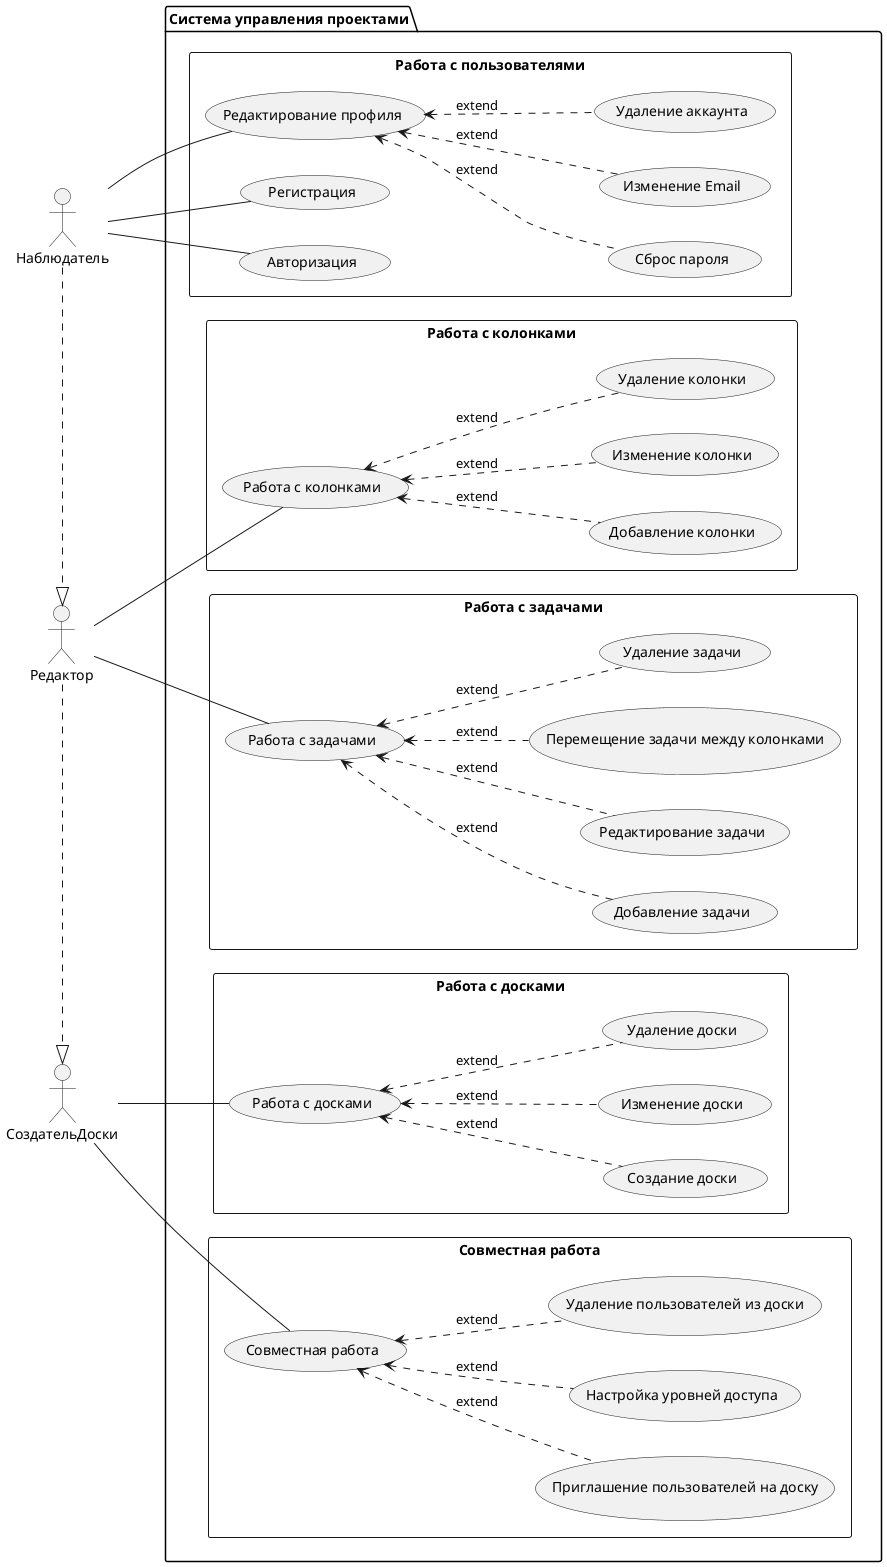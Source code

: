 @startuml usecaseDiagram
left to right direction

actor Редактор as Editor
actor СоздательДоски as Creator
actor Наблюдатель as Watcher
package "Система управления проектами" {
    rectangle "Работа с пользователями" {
        usecase "Регистрация" as RegUC
        usecase "Авторизация" as AuthUC

        usecase "Редактирование профиля" as UserUC
            usecase "Сброс пароля" as PassUC
            usecase "Изменение Email" as EmailUC
            usecase "Удаление аккаунта" as ProfileDeleteUC
    }

    rectangle "Работа с досками" {
        usecase "Работа с досками" as BoardUC
            usecase "Создание доски" as BoardCreateUC
            usecase "Изменение доски" as BoardEditUC
            usecase "Удаление доски" as BoardDeleteUC
    }

    rectangle "Работа с колонками" {
        usecase "Работа с колонками" as ColumnUC
            usecase "Добавление колонки" as ColumnCreateUC
            usecase "Изменение колонки" as ColumnEditUC
            usecase "Удаление колонки" as ColumnDeleteUC
    }

    rectangle "Работа с задачами" {
        usecase "Работа с задачами" as TaskUC
            usecase "Добавление задачи" as TaskCreateUC
            usecase "Редактирование задачи" as TaskEditUC
            usecase "Перемещение задачи между колонками" as TaskMoveUC
            usecase "Удаление задачи" as TaskDeletetUC
    }

    rectangle "Совместная работа" {
        usecase "Совместная работа" as СollaborationUC
            usecase "Приглашение пользователей на доску" as InviteUC
            usecase "Настройка уровней доступа" as AccessUC
            usecase "Удаление пользователей из доски" as RemoveUC
    }


Editor .|> Creator
Watcher .|> Editor

Watcher -- RegUC
Watcher -- AuthUC
Watcher -- UserUC
    UserUC <.. PassUC: "extend"
    UserUC <.. EmailUC: "extend"
    UserUC <.. ProfileDeleteUC: "extend"

Editor -- ColumnUC
    ColumnUC <.. ColumnCreateUC: "extend"
    ColumnUC <.. ColumnEditUC: "extend"
    ColumnUC <.. ColumnDeleteUC: "extend"

Editor -- TaskUC
    TaskUC <.. TaskCreateUC: "extend"
    TaskUC <.. TaskEditUC: "extend"
    TaskUC <.. TaskMoveUC: "extend"
    TaskUC <.. TaskDeletetUC: "extend"

Creator -- СollaborationUC
    СollaborationUC <.. InviteUC: "extend"
    СollaborationUC <.. AccessUC: "extend"
    СollaborationUC <.. RemoveUC: "extend"

Creator -- BoardUC
    BoardUC <.. BoardCreateUC: "extend"
    BoardUC <.. BoardEditUC: "extend"
    BoardUC <.. BoardDeleteUC: "extend"



}
@enduml
